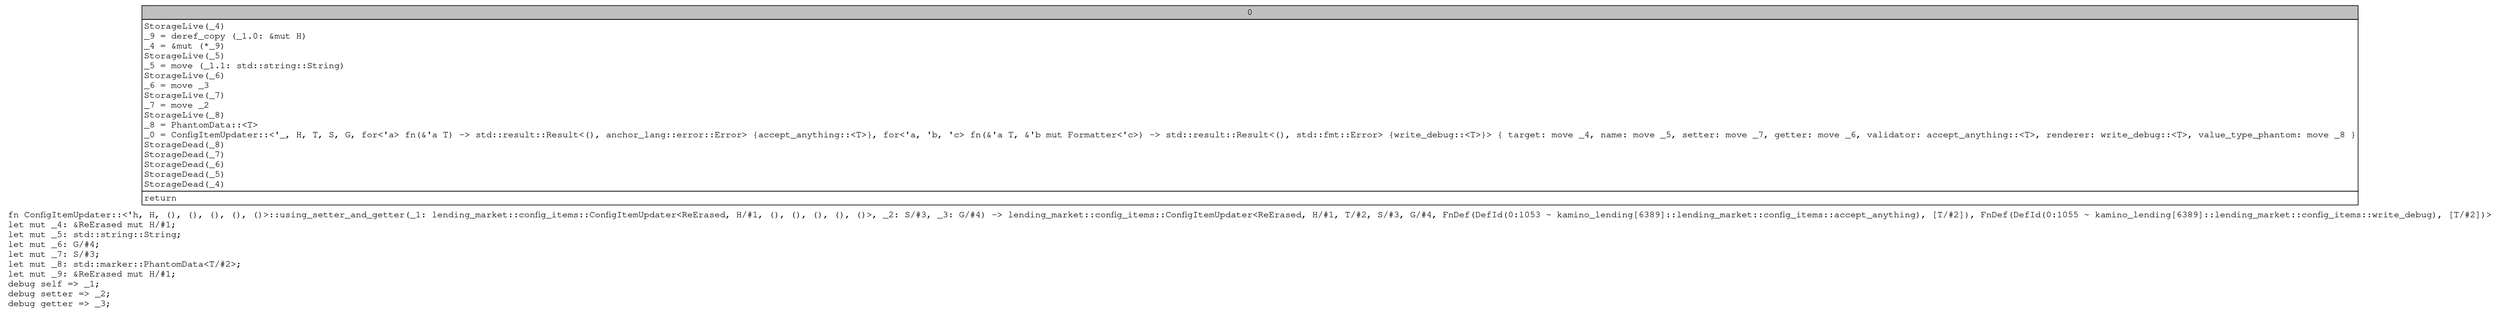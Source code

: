 digraph Mir_0_949 {
    graph [fontname="Courier, monospace"];
    node [fontname="Courier, monospace"];
    edge [fontname="Courier, monospace"];
    label=<fn ConfigItemUpdater::&lt;'h, H, (), (), (), (), ()&gt;::using_setter_and_getter(_1: lending_market::config_items::ConfigItemUpdater&lt;ReErased, H/#1, (), (), (), (), ()&gt;, _2: S/#3, _3: G/#4) -&gt; lending_market::config_items::ConfigItemUpdater&lt;ReErased, H/#1, T/#2, S/#3, G/#4, FnDef(DefId(0:1053 ~ kamino_lending[6389]::lending_market::config_items::accept_anything), [T/#2]), FnDef(DefId(0:1055 ~ kamino_lending[6389]::lending_market::config_items::write_debug), [T/#2])&gt;<br align="left"/>let mut _4: &amp;ReErased mut H/#1;<br align="left"/>let mut _5: std::string::String;<br align="left"/>let mut _6: G/#4;<br align="left"/>let mut _7: S/#3;<br align="left"/>let mut _8: std::marker::PhantomData&lt;T/#2&gt;;<br align="left"/>let mut _9: &amp;ReErased mut H/#1;<br align="left"/>debug self =&gt; _1;<br align="left"/>debug setter =&gt; _2;<br align="left"/>debug getter =&gt; _3;<br align="left"/>>;
    bb0__0_949 [shape="none", label=<<table border="0" cellborder="1" cellspacing="0"><tr><td bgcolor="gray" align="center" colspan="1">0</td></tr><tr><td align="left" balign="left">StorageLive(_4)<br/>_9 = deref_copy (_1.0: &amp;mut H)<br/>_4 = &amp;mut (*_9)<br/>StorageLive(_5)<br/>_5 = move (_1.1: std::string::String)<br/>StorageLive(_6)<br/>_6 = move _3<br/>StorageLive(_7)<br/>_7 = move _2<br/>StorageLive(_8)<br/>_8 = PhantomData::&lt;T&gt;<br/>_0 = ConfigItemUpdater::&lt;'_, H, T, S, G, for&lt;'a&gt; fn(&amp;'a T) -&gt; std::result::Result&lt;(), anchor_lang::error::Error&gt; {accept_anything::&lt;T&gt;}, for&lt;'a, 'b, 'c&gt; fn(&amp;'a T, &amp;'b mut Formatter&lt;'c&gt;) -&gt; std::result::Result&lt;(), std::fmt::Error&gt; {write_debug::&lt;T&gt;}&gt; { target: move _4, name: move _5, setter: move _7, getter: move _6, validator: accept_anything::&lt;T&gt;, renderer: write_debug::&lt;T&gt;, value_type_phantom: move _8 }<br/>StorageDead(_8)<br/>StorageDead(_7)<br/>StorageDead(_6)<br/>StorageDead(_5)<br/>StorageDead(_4)<br/></td></tr><tr><td align="left">return</td></tr></table>>];
}
